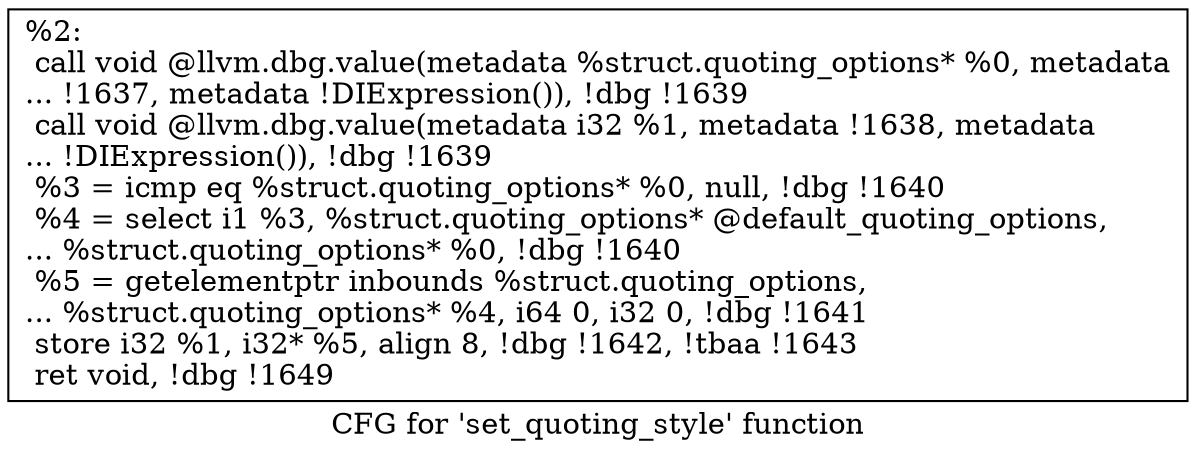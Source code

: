 digraph "CFG for 'set_quoting_style' function" {
	label="CFG for 'set_quoting_style' function";

	Node0x13bb190 [shape=record,label="{%2:\l  call void @llvm.dbg.value(metadata %struct.quoting_options* %0, metadata\l... !1637, metadata !DIExpression()), !dbg !1639\l  call void @llvm.dbg.value(metadata i32 %1, metadata !1638, metadata\l... !DIExpression()), !dbg !1639\l  %3 = icmp eq %struct.quoting_options* %0, null, !dbg !1640\l  %4 = select i1 %3, %struct.quoting_options* @default_quoting_options,\l... %struct.quoting_options* %0, !dbg !1640\l  %5 = getelementptr inbounds %struct.quoting_options,\l... %struct.quoting_options* %4, i64 0, i32 0, !dbg !1641\l  store i32 %1, i32* %5, align 8, !dbg !1642, !tbaa !1643\l  ret void, !dbg !1649\l}"];
}
